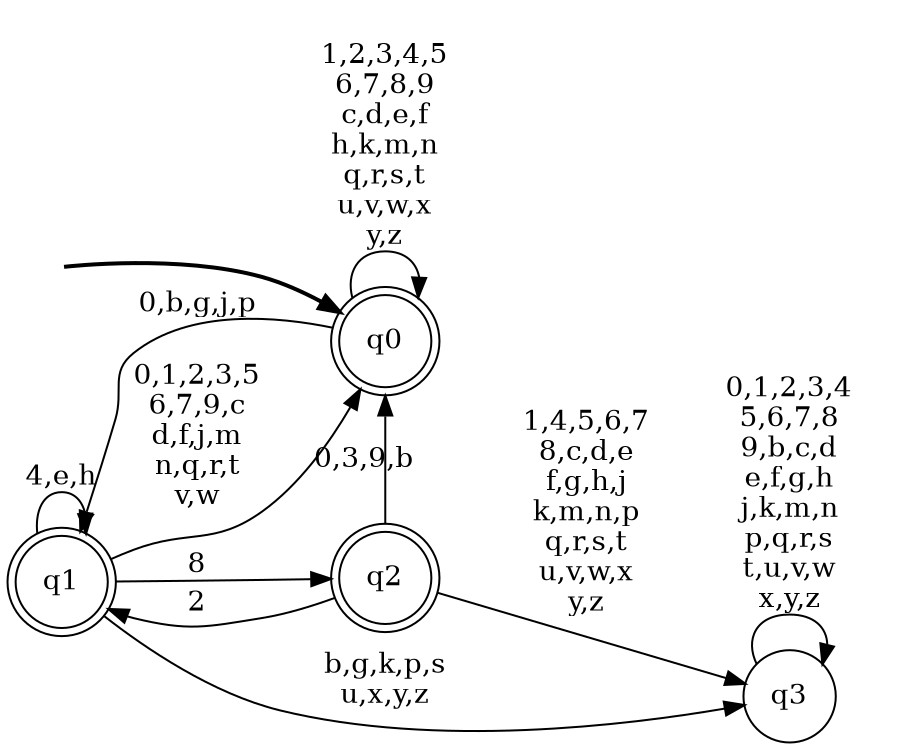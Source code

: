 digraph BlueStar {
__start0 [style = invis, shape = none, label = "", width = 0, height = 0];

rankdir=LR;
size="8,5";

s0 [style="rounded,filled", color="black", fillcolor="white" shape="doublecircle", label="q0"];
s1 [style="rounded,filled", color="black", fillcolor="white" shape="doublecircle", label="q1"];
s2 [style="rounded,filled", color="black", fillcolor="white" shape="doublecircle", label="q2"];
s3 [style="filled", color="black", fillcolor="white" shape="circle", label="q3"];
subgraph cluster_main { 
	graph [pad=".75", ranksep="0.15", nodesep="0.15"];
	 style=invis; 
	__start0 -> s0 [penwidth=2];
}
s0 -> s0 [label="1,2,3,4,5\n6,7,8,9\nc,d,e,f\nh,k,m,n\nq,r,s,t\nu,v,w,x\ny,z"];
s0 -> s1 [label="0,b,g,j,p"];
s1 -> s0 [label="0,1,2,3,5\n6,7,9,c\nd,f,j,m\nn,q,r,t\nv,w"];
s1 -> s1 [label="4,e,h"];
s1 -> s2 [label="8"];
s1 -> s3 [label="b,g,k,p,s\nu,x,y,z"];
s2 -> s0 [label="0,3,9,b"];
s2 -> s1 [label="2"];
s2 -> s3 [label="1,4,5,6,7\n8,c,d,e\nf,g,h,j\nk,m,n,p\nq,r,s,t\nu,v,w,x\ny,z"];
s3 -> s3 [label="0,1,2,3,4\n5,6,7,8\n9,b,c,d\ne,f,g,h\nj,k,m,n\np,q,r,s\nt,u,v,w\nx,y,z"];

}